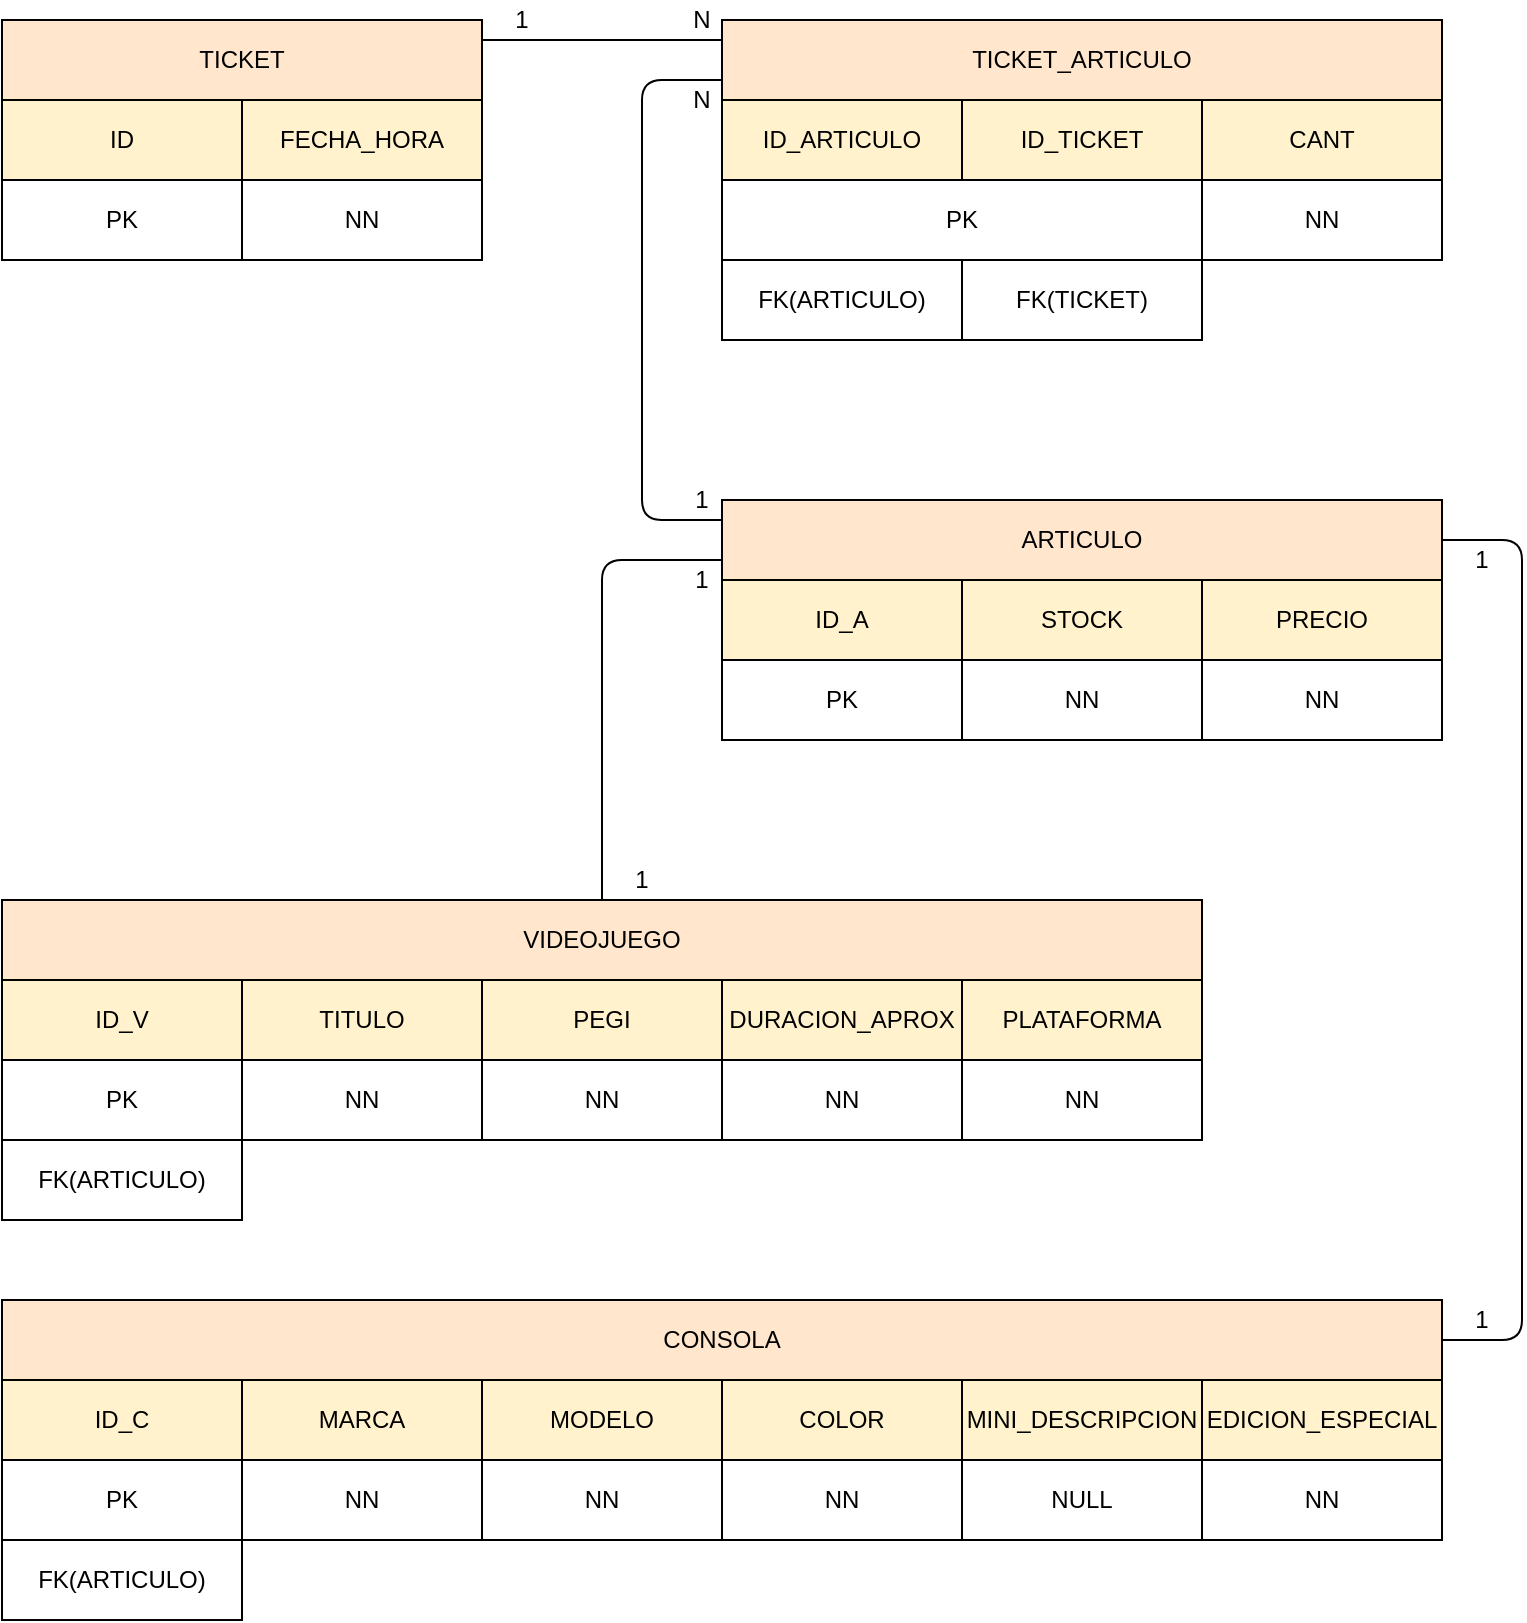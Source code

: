 <mxfile version="13.9.9" type="device"><diagram id="mLpStE3NLF0m-VgK66NJ" name="Página-1"><mxGraphModel dx="942" dy="642" grid="1" gridSize="10" guides="1" tooltips="1" connect="1" arrows="1" fold="1" page="1" pageScale="1" pageWidth="827" pageHeight="1169" math="0" shadow="0"><root><mxCell id="0"/><mxCell id="1" parent="0"/><mxCell id="Nux0V_dODh4WQuib_LIC-1" value="TICKET" style="rounded=0;whiteSpace=wrap;html=1;fillColor=#ffe6cc;" vertex="1" parent="1"><mxGeometry x="40" y="40" width="240" height="40" as="geometry"/></mxCell><mxCell id="Nux0V_dODh4WQuib_LIC-2" value="ID" style="rounded=0;whiteSpace=wrap;html=1;fillColor=#fff2cc;" vertex="1" parent="1"><mxGeometry x="40" y="80" width="120" height="40" as="geometry"/></mxCell><mxCell id="Nux0V_dODh4WQuib_LIC-3" value="FECHA_HORA" style="rounded=0;whiteSpace=wrap;html=1;fillColor=#fff2cc;" vertex="1" parent="1"><mxGeometry x="160" y="80" width="120" height="40" as="geometry"/></mxCell><mxCell id="Nux0V_dODh4WQuib_LIC-4" value="PK" style="rounded=0;whiteSpace=wrap;html=1;" vertex="1" parent="1"><mxGeometry x="40" y="120" width="120" height="40" as="geometry"/></mxCell><mxCell id="Nux0V_dODh4WQuib_LIC-5" value="NN" style="rounded=0;whiteSpace=wrap;html=1;" vertex="1" parent="1"><mxGeometry x="160" y="120" width="120" height="40" as="geometry"/></mxCell><mxCell id="Nux0V_dODh4WQuib_LIC-7" value="ID_A" style="rounded=0;whiteSpace=wrap;html=1;fillColor=#fff2cc;" vertex="1" parent="1"><mxGeometry x="400" y="320" width="120" height="40" as="geometry"/></mxCell><mxCell id="Nux0V_dODh4WQuib_LIC-8" value="STOCK" style="rounded=0;whiteSpace=wrap;html=1;fillColor=#fff2cc;" vertex="1" parent="1"><mxGeometry x="520" y="320" width="120" height="40" as="geometry"/></mxCell><mxCell id="Nux0V_dODh4WQuib_LIC-9" value="PRECIO" style="rounded=0;whiteSpace=wrap;html=1;fillColor=#fff2cc;" vertex="1" parent="1"><mxGeometry x="640" y="320" width="120" height="40" as="geometry"/></mxCell><mxCell id="Nux0V_dODh4WQuib_LIC-10" value="PK" style="rounded=0;whiteSpace=wrap;html=1;" vertex="1" parent="1"><mxGeometry x="400" y="360" width="120" height="40" as="geometry"/></mxCell><mxCell id="Nux0V_dODh4WQuib_LIC-11" value="NN" style="rounded=0;whiteSpace=wrap;html=1;" vertex="1" parent="1"><mxGeometry x="520" y="360" width="120" height="40" as="geometry"/></mxCell><mxCell id="Nux0V_dODh4WQuib_LIC-12" value="NN" style="rounded=0;whiteSpace=wrap;html=1;" vertex="1" parent="1"><mxGeometry x="640" y="360" width="120" height="40" as="geometry"/></mxCell><mxCell id="Nux0V_dODh4WQuib_LIC-13" value="ARTICULO" style="rounded=0;whiteSpace=wrap;html=1;fillColor=#ffe6cc;" vertex="1" parent="1"><mxGeometry x="400" y="280" width="360" height="40" as="geometry"/></mxCell><mxCell id="Nux0V_dODh4WQuib_LIC-14" value="ID_ARTICULO" style="rounded=0;whiteSpace=wrap;html=1;fillColor=#fff2cc;" vertex="1" parent="1"><mxGeometry x="400" y="80" width="120" height="40" as="geometry"/></mxCell><mxCell id="Nux0V_dODh4WQuib_LIC-15" value="ID_TICKET" style="rounded=0;whiteSpace=wrap;html=1;fillColor=#fff2cc;" vertex="1" parent="1"><mxGeometry x="520" y="80" width="120" height="40" as="geometry"/></mxCell><mxCell id="Nux0V_dODh4WQuib_LIC-16" value="CANT" style="rounded=0;whiteSpace=wrap;html=1;fillColor=#fff2cc;" vertex="1" parent="1"><mxGeometry x="640" y="80" width="120" height="40" as="geometry"/></mxCell><mxCell id="Nux0V_dODh4WQuib_LIC-17" value="TICKET_ARTICULO" style="rounded=0;whiteSpace=wrap;html=1;fillColor=#ffe6cc;" vertex="1" parent="1"><mxGeometry x="400" y="40" width="360" height="40" as="geometry"/></mxCell><mxCell id="Nux0V_dODh4WQuib_LIC-18" value="PK" style="rounded=0;whiteSpace=wrap;html=1;" vertex="1" parent="1"><mxGeometry x="400" y="120" width="240" height="40" as="geometry"/></mxCell><mxCell id="Nux0V_dODh4WQuib_LIC-19" value="NN" style="rounded=0;whiteSpace=wrap;html=1;" vertex="1" parent="1"><mxGeometry x="640" y="120" width="120" height="40" as="geometry"/></mxCell><mxCell id="Nux0V_dODh4WQuib_LIC-20" value="FK(ARTICULO)" style="rounded=0;whiteSpace=wrap;html=1;" vertex="1" parent="1"><mxGeometry x="400" y="160" width="120" height="40" as="geometry"/></mxCell><mxCell id="Nux0V_dODh4WQuib_LIC-21" value="FK(TICKET)" style="rounded=0;whiteSpace=wrap;html=1;" vertex="1" parent="1"><mxGeometry x="520" y="160" width="120" height="40" as="geometry"/></mxCell><mxCell id="Nux0V_dODh4WQuib_LIC-22" value="" style="endArrow=none;html=1;entryX=0;entryY=0.25;entryDx=0;entryDy=0;exitX=1;exitY=0.25;exitDx=0;exitDy=0;" edge="1" parent="1" source="Nux0V_dODh4WQuib_LIC-1" target="Nux0V_dODh4WQuib_LIC-17"><mxGeometry width="50" height="50" relative="1" as="geometry"><mxPoint x="210" y="260" as="sourcePoint"/><mxPoint x="100" y="330" as="targetPoint"/></mxGeometry></mxCell><mxCell id="Nux0V_dODh4WQuib_LIC-23" value="" style="endArrow=none;html=1;exitX=0;exitY=0.75;exitDx=0;exitDy=0;entryX=0;entryY=0.25;entryDx=0;entryDy=0;" edge="1" parent="1" source="Nux0V_dODh4WQuib_LIC-17" target="Nux0V_dODh4WQuib_LIC-13"><mxGeometry width="50" height="50" relative="1" as="geometry"><mxPoint x="620" y="500" as="sourcePoint"/><mxPoint x="640" y="270" as="targetPoint"/><Array as="points"><mxPoint x="360" y="70"/><mxPoint x="360" y="290"/></Array></mxGeometry></mxCell><mxCell id="Nux0V_dODh4WQuib_LIC-25" value="VIDEOJUEGO" style="rounded=0;whiteSpace=wrap;html=1;fillColor=#ffe6cc;" vertex="1" parent="1"><mxGeometry x="40" y="480" width="600" height="40" as="geometry"/></mxCell><mxCell id="Nux0V_dODh4WQuib_LIC-26" value="ID_V" style="rounded=0;whiteSpace=wrap;html=1;fillColor=#fff2cc;" vertex="1" parent="1"><mxGeometry x="40" y="520" width="120" height="40" as="geometry"/></mxCell><mxCell id="Nux0V_dODh4WQuib_LIC-27" value="DURACION_APROX" style="rounded=0;whiteSpace=wrap;html=1;fillColor=#fff2cc;" vertex="1" parent="1"><mxGeometry x="400" y="520" width="120" height="40" as="geometry"/></mxCell><mxCell id="Nux0V_dODh4WQuib_LIC-28" value="PLATAFORMA" style="rounded=0;whiteSpace=wrap;html=1;fillColor=#fff2cc;" vertex="1" parent="1"><mxGeometry x="520" y="520" width="120" height="40" as="geometry"/></mxCell><mxCell id="Nux0V_dODh4WQuib_LIC-29" value="TITULO" style="rounded=0;whiteSpace=wrap;html=1;fillColor=#fff2cc;" vertex="1" parent="1"><mxGeometry x="160" y="520" width="120" height="40" as="geometry"/></mxCell><mxCell id="Nux0V_dODh4WQuib_LIC-30" value="PEGI" style="rounded=0;whiteSpace=wrap;html=1;fillColor=#fff2cc;" vertex="1" parent="1"><mxGeometry x="280" y="520" width="120" height="40" as="geometry"/></mxCell><mxCell id="Nux0V_dODh4WQuib_LIC-31" value="NN" style="rounded=0;whiteSpace=wrap;html=1;" vertex="1" parent="1"><mxGeometry x="520" y="560" width="120" height="40" as="geometry"/></mxCell><mxCell id="Nux0V_dODh4WQuib_LIC-32" value="NN" style="rounded=0;whiteSpace=wrap;html=1;" vertex="1" parent="1"><mxGeometry x="400" y="560" width="120" height="40" as="geometry"/></mxCell><mxCell id="Nux0V_dODh4WQuib_LIC-33" value="NN" style="rounded=0;whiteSpace=wrap;html=1;" vertex="1" parent="1"><mxGeometry x="280" y="560" width="120" height="40" as="geometry"/></mxCell><mxCell id="Nux0V_dODh4WQuib_LIC-34" value="NN" style="rounded=0;whiteSpace=wrap;html=1;" vertex="1" parent="1"><mxGeometry x="160" y="560" width="120" height="40" as="geometry"/></mxCell><mxCell id="Nux0V_dODh4WQuib_LIC-35" value="PK" style="rounded=0;whiteSpace=wrap;html=1;" vertex="1" parent="1"><mxGeometry x="40" y="560" width="120" height="40" as="geometry"/></mxCell><mxCell id="Nux0V_dODh4WQuib_LIC-36" value="FK(ARTICULO)" style="rounded=0;whiteSpace=wrap;html=1;" vertex="1" parent="1"><mxGeometry x="40" y="600" width="120" height="40" as="geometry"/></mxCell><mxCell id="Nux0V_dODh4WQuib_LIC-37" value="" style="endArrow=none;html=1;strokeColor=#000000;exitX=0.5;exitY=0;exitDx=0;exitDy=0;entryX=0;entryY=0.75;entryDx=0;entryDy=0;" edge="1" parent="1" source="Nux0V_dODh4WQuib_LIC-25" target="Nux0V_dODh4WQuib_LIC-13"><mxGeometry width="50" height="50" relative="1" as="geometry"><mxPoint x="410" y="360" as="sourcePoint"/><mxPoint x="460" y="310" as="targetPoint"/><Array as="points"><mxPoint x="340" y="310"/></Array></mxGeometry></mxCell><mxCell id="Nux0V_dODh4WQuib_LIC-38" value="CONSOLA" style="rounded=0;whiteSpace=wrap;html=1;fillColor=#ffe6cc;" vertex="1" parent="1"><mxGeometry x="40" y="680" width="720" height="40" as="geometry"/></mxCell><mxCell id="Nux0V_dODh4WQuib_LIC-39" value="ID_C" style="rounded=0;whiteSpace=wrap;html=1;fillColor=#fff2cc;" vertex="1" parent="1"><mxGeometry x="40" y="720" width="120" height="40" as="geometry"/></mxCell><mxCell id="Nux0V_dODh4WQuib_LIC-40" value="MARCA&lt;span style=&quot;color: rgba(0 , 0 , 0 , 0) ; font-family: monospace ; font-size: 0px&quot;&gt;%3CmxGraphModel%3E%3Croot%3E%3CmxCell%20id%3D%220%22%2F%3E%3CmxCell%20id%3D%221%22%20parent%3D%220%22%2F%3E%3CmxCell%20id%3D%222%22%20value%3D%22ID_C%22%20style%3D%22rounded%3D0%3BwhiteSpace%3Dwrap%3Bhtml%3D1%3BfillColor%3D%23fff2cc%3B%22%20vertex%3D%221%22%20parent%3D%221%22%3E%3CmxGeometry%20x%3D%2240%22%20y%3D%22720%22%20width%3D%22120%22%20height%3D%2240%22%20as%3D%22geometry%22%2F%3E%3C%2FmxCell%3E%3C%2Froot%3E%3C%2FmxGraphModel%3E&lt;/span&gt;" style="rounded=0;whiteSpace=wrap;html=1;fillColor=#fff2cc;" vertex="1" parent="1"><mxGeometry x="160" y="720" width="120" height="40" as="geometry"/></mxCell><mxCell id="Nux0V_dODh4WQuib_LIC-41" value="MODELO" style="rounded=0;whiteSpace=wrap;html=1;fillColor=#fff2cc;" vertex="1" parent="1"><mxGeometry x="280" y="720" width="120" height="40" as="geometry"/></mxCell><mxCell id="Nux0V_dODh4WQuib_LIC-42" value="COLOR" style="rounded=0;whiteSpace=wrap;html=1;fillColor=#fff2cc;" vertex="1" parent="1"><mxGeometry x="400" y="720" width="120" height="40" as="geometry"/></mxCell><mxCell id="Nux0V_dODh4WQuib_LIC-43" value="MINI_DESCRIPCION" style="rounded=0;whiteSpace=wrap;html=1;fillColor=#fff2cc;" vertex="1" parent="1"><mxGeometry x="520" y="720" width="120" height="40" as="geometry"/></mxCell><mxCell id="Nux0V_dODh4WQuib_LIC-44" value="EDICION_ESPECIAL" style="rounded=0;whiteSpace=wrap;html=1;fillColor=#fff2cc;" vertex="1" parent="1"><mxGeometry x="640" y="720" width="120" height="40" as="geometry"/></mxCell><mxCell id="Nux0V_dODh4WQuib_LIC-45" value="" style="endArrow=none;html=1;strokeColor=#000000;exitX=1;exitY=0.5;exitDx=0;exitDy=0;entryX=1;entryY=0.5;entryDx=0;entryDy=0;" edge="1" parent="1" source="Nux0V_dODh4WQuib_LIC-38" target="Nux0V_dODh4WQuib_LIC-13"><mxGeometry width="50" height="50" relative="1" as="geometry"><mxPoint x="410" y="560" as="sourcePoint"/><mxPoint x="460" y="510" as="targetPoint"/><Array as="points"><mxPoint x="800" y="700"/><mxPoint x="800" y="300"/></Array></mxGeometry></mxCell><mxCell id="Nux0V_dODh4WQuib_LIC-46" value="PK" style="rounded=0;whiteSpace=wrap;html=1;" vertex="1" parent="1"><mxGeometry x="40" y="760" width="120" height="40" as="geometry"/></mxCell><mxCell id="Nux0V_dODh4WQuib_LIC-47" value="FK(ARTICULO)" style="rounded=0;whiteSpace=wrap;html=1;" vertex="1" parent="1"><mxGeometry x="40" y="800" width="120" height="40" as="geometry"/></mxCell><mxCell id="Nux0V_dODh4WQuib_LIC-48" value="NN" style="rounded=0;whiteSpace=wrap;html=1;" vertex="1" parent="1"><mxGeometry x="160" y="760" width="120" height="40" as="geometry"/></mxCell><mxCell id="Nux0V_dODh4WQuib_LIC-49" value="NN" style="rounded=0;whiteSpace=wrap;html=1;" vertex="1" parent="1"><mxGeometry x="280" y="760" width="120" height="40" as="geometry"/></mxCell><mxCell id="Nux0V_dODh4WQuib_LIC-50" value="NN" style="rounded=0;whiteSpace=wrap;html=1;" vertex="1" parent="1"><mxGeometry x="400" y="760" width="120" height="40" as="geometry"/></mxCell><mxCell id="Nux0V_dODh4WQuib_LIC-51" value="NULL" style="rounded=0;whiteSpace=wrap;html=1;" vertex="1" parent="1"><mxGeometry x="520" y="760" width="120" height="40" as="geometry"/></mxCell><mxCell id="Nux0V_dODh4WQuib_LIC-52" value="NN" style="rounded=0;whiteSpace=wrap;html=1;" vertex="1" parent="1"><mxGeometry x="640" y="760" width="120" height="40" as="geometry"/></mxCell><mxCell id="Nux0V_dODh4WQuib_LIC-53" value="1" style="text;html=1;strokeColor=none;fillColor=none;align=center;verticalAlign=middle;whiteSpace=wrap;rounded=0;" vertex="1" parent="1"><mxGeometry x="280" y="30" width="40" height="20" as="geometry"/></mxCell><mxCell id="Nux0V_dODh4WQuib_LIC-54" value="N" style="text;html=1;strokeColor=none;fillColor=none;align=center;verticalAlign=middle;whiteSpace=wrap;rounded=0;" vertex="1" parent="1"><mxGeometry x="370" y="30" width="40" height="20" as="geometry"/></mxCell><mxCell id="Nux0V_dODh4WQuib_LIC-55" value="N" style="text;html=1;strokeColor=none;fillColor=none;align=center;verticalAlign=middle;whiteSpace=wrap;rounded=0;" vertex="1" parent="1"><mxGeometry x="370" y="70" width="40" height="20" as="geometry"/></mxCell><mxCell id="Nux0V_dODh4WQuib_LIC-56" value="1" style="text;html=1;strokeColor=none;fillColor=none;align=center;verticalAlign=middle;whiteSpace=wrap;rounded=0;" vertex="1" parent="1"><mxGeometry x="370" y="270" width="40" height="20" as="geometry"/></mxCell><mxCell id="Nux0V_dODh4WQuib_LIC-57" value="1" style="text;html=1;strokeColor=none;fillColor=none;align=center;verticalAlign=middle;whiteSpace=wrap;rounded=0;" vertex="1" parent="1"><mxGeometry x="340" y="460" width="40" height="20" as="geometry"/></mxCell><mxCell id="Nux0V_dODh4WQuib_LIC-58" value="1" style="text;html=1;strokeColor=none;fillColor=none;align=center;verticalAlign=middle;whiteSpace=wrap;rounded=0;" vertex="1" parent="1"><mxGeometry x="370" y="310" width="40" height="20" as="geometry"/></mxCell><mxCell id="Nux0V_dODh4WQuib_LIC-59" value="1" style="text;html=1;strokeColor=none;fillColor=none;align=center;verticalAlign=middle;whiteSpace=wrap;rounded=0;" vertex="1" parent="1"><mxGeometry x="760" y="300" width="40" height="20" as="geometry"/></mxCell><mxCell id="Nux0V_dODh4WQuib_LIC-60" value="1" style="text;html=1;strokeColor=none;fillColor=none;align=center;verticalAlign=middle;whiteSpace=wrap;rounded=0;" vertex="1" parent="1"><mxGeometry x="760" y="680" width="40" height="20" as="geometry"/></mxCell></root></mxGraphModel></diagram></mxfile>